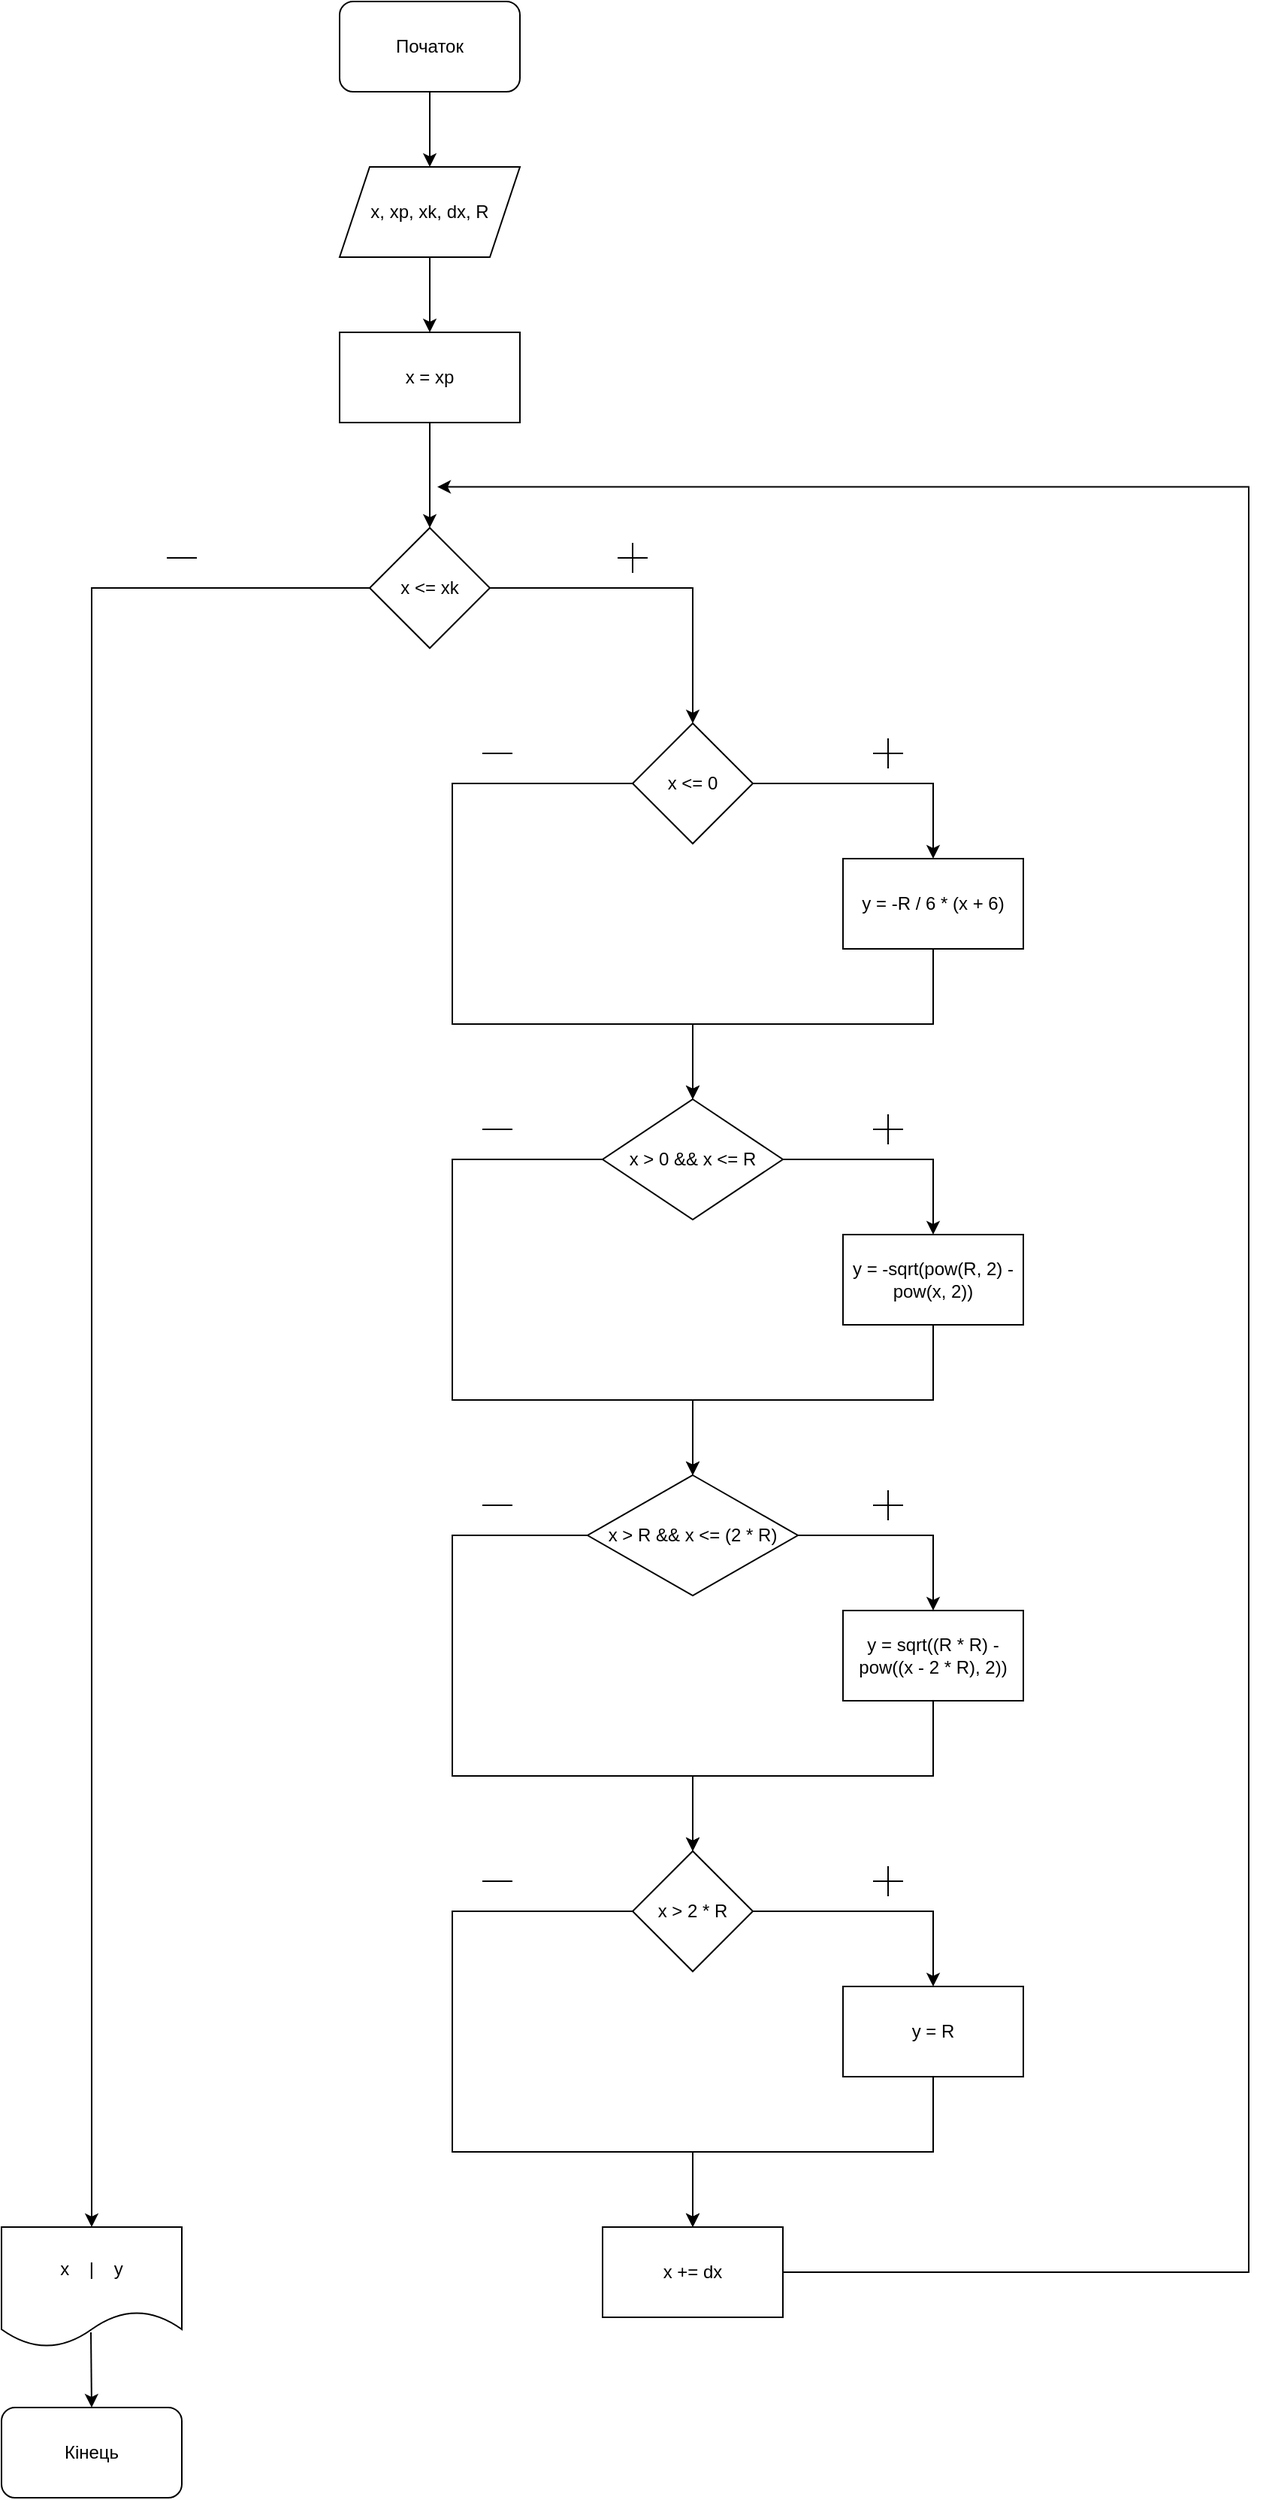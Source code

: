 <mxfile version="13.9.9" type="device"><diagram id="l5CG4ZGbcxzccySwOIJy" name="Page-1"><mxGraphModel dx="1038" dy="607" grid="1" gridSize="10" guides="1" tooltips="1" connect="1" arrows="1" fold="1" page="1" pageScale="1" pageWidth="850" pageHeight="1100" math="0" shadow="0"><root><mxCell id="0"/><mxCell id="1" parent="0"/><mxCell id="-8jKBAcxdzrsIn7k959f-3" style="edgeStyle=orthogonalEdgeStyle;rounded=0;orthogonalLoop=1;jettySize=auto;html=1;exitX=0.5;exitY=1;exitDx=0;exitDy=0;entryX=0.5;entryY=0;entryDx=0;entryDy=0;" edge="1" parent="1" source="-8jKBAcxdzrsIn7k959f-1" target="-8jKBAcxdzrsIn7k959f-2"><mxGeometry relative="1" as="geometry"/></mxCell><mxCell id="-8jKBAcxdzrsIn7k959f-1" value="Початок" style="rounded=1;whiteSpace=wrap;html=1;" vertex="1" parent="1"><mxGeometry x="235" width="120" height="60" as="geometry"/></mxCell><mxCell id="-8jKBAcxdzrsIn7k959f-5" value="" style="edgeStyle=orthogonalEdgeStyle;rounded=0;orthogonalLoop=1;jettySize=auto;html=1;" edge="1" parent="1" source="-8jKBAcxdzrsIn7k959f-2" target="-8jKBAcxdzrsIn7k959f-4"><mxGeometry relative="1" as="geometry"/></mxCell><mxCell id="-8jKBAcxdzrsIn7k959f-2" value="x, xp, xk, dx, R" style="shape=parallelogram;perimeter=parallelogramPerimeter;whiteSpace=wrap;html=1;fixedSize=1;" vertex="1" parent="1"><mxGeometry x="235" y="110" width="120" height="60" as="geometry"/></mxCell><mxCell id="-8jKBAcxdzrsIn7k959f-7" value="" style="edgeStyle=orthogonalEdgeStyle;rounded=0;orthogonalLoop=1;jettySize=auto;html=1;" edge="1" parent="1" source="-8jKBAcxdzrsIn7k959f-4" target="-8jKBAcxdzrsIn7k959f-6"><mxGeometry relative="1" as="geometry"/></mxCell><mxCell id="-8jKBAcxdzrsIn7k959f-4" value="x = xp" style="whiteSpace=wrap;html=1;" vertex="1" parent="1"><mxGeometry x="235" y="220" width="120" height="60" as="geometry"/></mxCell><mxCell id="-8jKBAcxdzrsIn7k959f-9" value="" style="edgeStyle=orthogonalEdgeStyle;rounded=0;orthogonalLoop=1;jettySize=auto;html=1;" edge="1" parent="1" source="-8jKBAcxdzrsIn7k959f-6" target="-8jKBAcxdzrsIn7k959f-8"><mxGeometry relative="1" as="geometry"/></mxCell><mxCell id="-8jKBAcxdzrsIn7k959f-48" style="edgeStyle=orthogonalEdgeStyle;rounded=0;orthogonalLoop=1;jettySize=auto;html=1;exitX=0;exitY=0.5;exitDx=0;exitDy=0;" edge="1" parent="1" source="-8jKBAcxdzrsIn7k959f-6" target="-8jKBAcxdzrsIn7k959f-49"><mxGeometry relative="1" as="geometry"><mxPoint x="70" y="1520" as="targetPoint"/></mxGeometry></mxCell><mxCell id="-8jKBAcxdzrsIn7k959f-6" value="x &lt;= xk" style="rhombus;whiteSpace=wrap;html=1;" vertex="1" parent="1"><mxGeometry x="255" y="350" width="80" height="80" as="geometry"/></mxCell><mxCell id="-8jKBAcxdzrsIn7k959f-11" value="" style="edgeStyle=orthogonalEdgeStyle;rounded=0;orthogonalLoop=1;jettySize=auto;html=1;" edge="1" parent="1" source="-8jKBAcxdzrsIn7k959f-8" target="-8jKBAcxdzrsIn7k959f-10"><mxGeometry relative="1" as="geometry"/></mxCell><mxCell id="-8jKBAcxdzrsIn7k959f-17" style="edgeStyle=orthogonalEdgeStyle;rounded=0;orthogonalLoop=1;jettySize=auto;html=1;exitX=0;exitY=0.5;exitDx=0;exitDy=0;entryX=0.5;entryY=0;entryDx=0;entryDy=0;" edge="1" parent="1" source="-8jKBAcxdzrsIn7k959f-8" target="-8jKBAcxdzrsIn7k959f-21"><mxGeometry relative="1" as="geometry"><mxPoint x="470" y="730" as="targetPoint"/><Array as="points"><mxPoint x="310" y="520"/><mxPoint x="310" y="680"/><mxPoint x="470" y="680"/></Array></mxGeometry></mxCell><mxCell id="-8jKBAcxdzrsIn7k959f-8" value="x &lt;= 0" style="rhombus;whiteSpace=wrap;html=1;" vertex="1" parent="1"><mxGeometry x="430" y="480" width="80" height="80" as="geometry"/></mxCell><mxCell id="-8jKBAcxdzrsIn7k959f-15" value="" style="edgeStyle=orthogonalEdgeStyle;rounded=0;orthogonalLoop=1;jettySize=auto;html=1;entryX=0.5;entryY=0;entryDx=0;entryDy=0;" edge="1" parent="1" source="-8jKBAcxdzrsIn7k959f-10" target="-8jKBAcxdzrsIn7k959f-21"><mxGeometry relative="1" as="geometry"><mxPoint x="470" y="730" as="targetPoint"/><Array as="points"><mxPoint x="630" y="680"/><mxPoint x="470" y="680"/></Array></mxGeometry></mxCell><mxCell id="-8jKBAcxdzrsIn7k959f-10" value="y = -R / 6 * (x + 6)" style="whiteSpace=wrap;html=1;" vertex="1" parent="1"><mxGeometry x="570" y="570" width="120" height="60" as="geometry"/></mxCell><mxCell id="-8jKBAcxdzrsIn7k959f-12" value="" style="endArrow=none;html=1;" edge="1" parent="1"><mxGeometry width="50" height="50" relative="1" as="geometry"><mxPoint x="600" y="510" as="sourcePoint"/><mxPoint x="600" y="490" as="targetPoint"/></mxGeometry></mxCell><mxCell id="-8jKBAcxdzrsIn7k959f-13" value="" style="endArrow=none;html=1;" edge="1" parent="1"><mxGeometry width="50" height="50" relative="1" as="geometry"><mxPoint x="590" y="500" as="sourcePoint"/><mxPoint x="610" y="500" as="targetPoint"/></mxGeometry></mxCell><mxCell id="-8jKBAcxdzrsIn7k959f-18" value="" style="endArrow=none;html=1;" edge="1" parent="1"><mxGeometry width="50" height="50" relative="1" as="geometry"><mxPoint x="330" y="500" as="sourcePoint"/><mxPoint x="350" y="500" as="targetPoint"/></mxGeometry></mxCell><mxCell id="-8jKBAcxdzrsIn7k959f-19" value="" style="edgeStyle=orthogonalEdgeStyle;rounded=0;orthogonalLoop=1;jettySize=auto;html=1;" edge="1" source="-8jKBAcxdzrsIn7k959f-21" target="-8jKBAcxdzrsIn7k959f-23" parent="1"><mxGeometry relative="1" as="geometry"/></mxCell><mxCell id="-8jKBAcxdzrsIn7k959f-20" style="edgeStyle=orthogonalEdgeStyle;rounded=0;orthogonalLoop=1;jettySize=auto;html=1;exitX=0;exitY=0.5;exitDx=0;exitDy=0;entryX=0.5;entryY=0;entryDx=0;entryDy=0;" edge="1" source="-8jKBAcxdzrsIn7k959f-21" parent="1" target="-8jKBAcxdzrsIn7k959f-29"><mxGeometry relative="1" as="geometry"><mxPoint x="470" y="980" as="targetPoint"/><Array as="points"><mxPoint x="310" y="770"/><mxPoint x="310" y="930"/><mxPoint x="470" y="930"/></Array></mxGeometry></mxCell><mxCell id="-8jKBAcxdzrsIn7k959f-21" value="x &gt; 0 &amp;&amp; x &lt;= R" style="rhombus;whiteSpace=wrap;html=1;" vertex="1" parent="1"><mxGeometry x="410" y="730" width="120" height="80" as="geometry"/></mxCell><mxCell id="-8jKBAcxdzrsIn7k959f-22" value="" style="edgeStyle=orthogonalEdgeStyle;rounded=0;orthogonalLoop=1;jettySize=auto;html=1;entryX=0.5;entryY=0;entryDx=0;entryDy=0;" edge="1" source="-8jKBAcxdzrsIn7k959f-23" parent="1" target="-8jKBAcxdzrsIn7k959f-29"><mxGeometry relative="1" as="geometry"><mxPoint x="470" y="980" as="targetPoint"/><Array as="points"><mxPoint x="630" y="930"/><mxPoint x="470" y="930"/></Array></mxGeometry></mxCell><mxCell id="-8jKBAcxdzrsIn7k959f-23" value="y = -sqrt(pow(R, 2) - pow(x, 2))" style="whiteSpace=wrap;html=1;" vertex="1" parent="1"><mxGeometry x="570" y="820" width="120" height="60" as="geometry"/></mxCell><mxCell id="-8jKBAcxdzrsIn7k959f-24" value="" style="endArrow=none;html=1;" edge="1" parent="1"><mxGeometry width="50" height="50" relative="1" as="geometry"><mxPoint x="600" y="760" as="sourcePoint"/><mxPoint x="600" y="740" as="targetPoint"/></mxGeometry></mxCell><mxCell id="-8jKBAcxdzrsIn7k959f-25" value="" style="endArrow=none;html=1;" edge="1" parent="1"><mxGeometry width="50" height="50" relative="1" as="geometry"><mxPoint x="590" y="750" as="sourcePoint"/><mxPoint x="610" y="750" as="targetPoint"/></mxGeometry></mxCell><mxCell id="-8jKBAcxdzrsIn7k959f-26" value="" style="endArrow=none;html=1;" edge="1" parent="1"><mxGeometry width="50" height="50" relative="1" as="geometry"><mxPoint x="330" y="750" as="sourcePoint"/><mxPoint x="350" y="750" as="targetPoint"/></mxGeometry></mxCell><mxCell id="-8jKBAcxdzrsIn7k959f-27" value="" style="edgeStyle=orthogonalEdgeStyle;rounded=0;orthogonalLoop=1;jettySize=auto;html=1;" edge="1" source="-8jKBAcxdzrsIn7k959f-29" target="-8jKBAcxdzrsIn7k959f-31" parent="1"><mxGeometry relative="1" as="geometry"/></mxCell><mxCell id="-8jKBAcxdzrsIn7k959f-28" style="edgeStyle=orthogonalEdgeStyle;rounded=0;orthogonalLoop=1;jettySize=auto;html=1;exitX=0;exitY=0.5;exitDx=0;exitDy=0;entryX=0.5;entryY=0;entryDx=0;entryDy=0;entryPerimeter=0;" edge="1" source="-8jKBAcxdzrsIn7k959f-29" parent="1" target="-8jKBAcxdzrsIn7k959f-37"><mxGeometry relative="1" as="geometry"><mxPoint x="470" y="1230" as="targetPoint"/><Array as="points"><mxPoint x="310" y="1020"/><mxPoint x="310" y="1180"/><mxPoint x="470" y="1180"/></Array></mxGeometry></mxCell><mxCell id="-8jKBAcxdzrsIn7k959f-29" value="x &gt; R &amp;&amp; x &lt;= (2 * R)" style="rhombus;whiteSpace=wrap;html=1;" vertex="1" parent="1"><mxGeometry x="400" y="980" width="140" height="80" as="geometry"/></mxCell><mxCell id="-8jKBAcxdzrsIn7k959f-30" value="" style="edgeStyle=orthogonalEdgeStyle;rounded=0;orthogonalLoop=1;jettySize=auto;html=1;entryX=0.5;entryY=0;entryDx=0;entryDy=0;" edge="1" source="-8jKBAcxdzrsIn7k959f-31" parent="1" target="-8jKBAcxdzrsIn7k959f-37"><mxGeometry relative="1" as="geometry"><mxPoint x="470" y="1230" as="targetPoint"/><Array as="points"><mxPoint x="630" y="1180"/><mxPoint x="470" y="1180"/></Array></mxGeometry></mxCell><mxCell id="-8jKBAcxdzrsIn7k959f-31" value="y = sqrt((R * R) - pow((x - 2 * R), 2))" style="whiteSpace=wrap;html=1;" vertex="1" parent="1"><mxGeometry x="570" y="1070" width="120" height="60" as="geometry"/></mxCell><mxCell id="-8jKBAcxdzrsIn7k959f-32" value="" style="endArrow=none;html=1;" edge="1" parent="1"><mxGeometry width="50" height="50" relative="1" as="geometry"><mxPoint x="600" y="1010" as="sourcePoint"/><mxPoint x="600" y="990" as="targetPoint"/></mxGeometry></mxCell><mxCell id="-8jKBAcxdzrsIn7k959f-33" value="" style="endArrow=none;html=1;" edge="1" parent="1"><mxGeometry width="50" height="50" relative="1" as="geometry"><mxPoint x="590" y="1000" as="sourcePoint"/><mxPoint x="610" y="1000" as="targetPoint"/></mxGeometry></mxCell><mxCell id="-8jKBAcxdzrsIn7k959f-34" value="" style="endArrow=none;html=1;" edge="1" parent="1"><mxGeometry width="50" height="50" relative="1" as="geometry"><mxPoint x="330" y="1000" as="sourcePoint"/><mxPoint x="350" y="1000" as="targetPoint"/></mxGeometry></mxCell><mxCell id="-8jKBAcxdzrsIn7k959f-35" value="" style="edgeStyle=orthogonalEdgeStyle;rounded=0;orthogonalLoop=1;jettySize=auto;html=1;" edge="1" source="-8jKBAcxdzrsIn7k959f-37" target="-8jKBAcxdzrsIn7k959f-39" parent="1"><mxGeometry relative="1" as="geometry"/></mxCell><mxCell id="-8jKBAcxdzrsIn7k959f-36" style="edgeStyle=orthogonalEdgeStyle;rounded=0;orthogonalLoop=1;jettySize=auto;html=1;exitX=0;exitY=0.5;exitDx=0;exitDy=0;entryX=0.5;entryY=0;entryDx=0;entryDy=0;" edge="1" source="-8jKBAcxdzrsIn7k959f-37" parent="1" target="-8jKBAcxdzrsIn7k959f-44"><mxGeometry relative="1" as="geometry"><mxPoint x="470" y="1480" as="targetPoint"/><Array as="points"><mxPoint x="310" y="1270"/><mxPoint x="310" y="1430"/><mxPoint x="470" y="1430"/></Array></mxGeometry></mxCell><mxCell id="-8jKBAcxdzrsIn7k959f-37" value="x &gt; 2 * R" style="rhombus;whiteSpace=wrap;html=1;" vertex="1" parent="1"><mxGeometry x="430" y="1230" width="80" height="80" as="geometry"/></mxCell><mxCell id="-8jKBAcxdzrsIn7k959f-38" value="" style="edgeStyle=orthogonalEdgeStyle;rounded=0;orthogonalLoop=1;jettySize=auto;html=1;entryX=0.5;entryY=0;entryDx=0;entryDy=0;" edge="1" source="-8jKBAcxdzrsIn7k959f-39" parent="1" target="-8jKBAcxdzrsIn7k959f-44"><mxGeometry relative="1" as="geometry"><mxPoint x="470" y="1480" as="targetPoint"/><Array as="points"><mxPoint x="630" y="1430"/><mxPoint x="470" y="1430"/></Array></mxGeometry></mxCell><mxCell id="-8jKBAcxdzrsIn7k959f-39" value="y = R" style="whiteSpace=wrap;html=1;" vertex="1" parent="1"><mxGeometry x="570" y="1320" width="120" height="60" as="geometry"/></mxCell><mxCell id="-8jKBAcxdzrsIn7k959f-40" value="" style="endArrow=none;html=1;" edge="1" parent="1"><mxGeometry width="50" height="50" relative="1" as="geometry"><mxPoint x="600" y="1260" as="sourcePoint"/><mxPoint x="600" y="1240" as="targetPoint"/></mxGeometry></mxCell><mxCell id="-8jKBAcxdzrsIn7k959f-41" value="" style="endArrow=none;html=1;" edge="1" parent="1"><mxGeometry width="50" height="50" relative="1" as="geometry"><mxPoint x="590" y="1250" as="sourcePoint"/><mxPoint x="610" y="1250" as="targetPoint"/></mxGeometry></mxCell><mxCell id="-8jKBAcxdzrsIn7k959f-42" value="" style="endArrow=none;html=1;" edge="1" parent="1"><mxGeometry width="50" height="50" relative="1" as="geometry"><mxPoint x="330" y="1250" as="sourcePoint"/><mxPoint x="350" y="1250" as="targetPoint"/></mxGeometry></mxCell><mxCell id="-8jKBAcxdzrsIn7k959f-45" style="edgeStyle=orthogonalEdgeStyle;rounded=0;orthogonalLoop=1;jettySize=auto;html=1;exitX=1;exitY=0.5;exitDx=0;exitDy=0;" edge="1" parent="1" source="-8jKBAcxdzrsIn7k959f-44"><mxGeometry relative="1" as="geometry"><mxPoint x="300" y="322.8" as="targetPoint"/><Array as="points"><mxPoint x="840" y="1510"/><mxPoint x="840" y="323"/></Array></mxGeometry></mxCell><mxCell id="-8jKBAcxdzrsIn7k959f-44" value="x += dx" style="whiteSpace=wrap;html=1;" vertex="1" parent="1"><mxGeometry x="410" y="1480" width="120" height="60" as="geometry"/></mxCell><mxCell id="-8jKBAcxdzrsIn7k959f-46" value="" style="endArrow=none;html=1;" edge="1" parent="1"><mxGeometry width="50" height="50" relative="1" as="geometry"><mxPoint x="430" y="380" as="sourcePoint"/><mxPoint x="430" y="360" as="targetPoint"/></mxGeometry></mxCell><mxCell id="-8jKBAcxdzrsIn7k959f-47" value="" style="endArrow=none;html=1;" edge="1" parent="1"><mxGeometry width="50" height="50" relative="1" as="geometry"><mxPoint x="420" y="370" as="sourcePoint"/><mxPoint x="440" y="370" as="targetPoint"/></mxGeometry></mxCell><mxCell id="-8jKBAcxdzrsIn7k959f-49" value="x&amp;nbsp; &amp;nbsp; |&amp;nbsp; &amp;nbsp; y" style="shape=document;whiteSpace=wrap;html=1;boundedLbl=1;" vertex="1" parent="1"><mxGeometry x="10" y="1480" width="120" height="80" as="geometry"/></mxCell><mxCell id="-8jKBAcxdzrsIn7k959f-50" value="" style="endArrow=none;html=1;" edge="1" parent="1"><mxGeometry width="50" height="50" relative="1" as="geometry"><mxPoint x="120" y="370" as="sourcePoint"/><mxPoint x="140" y="370" as="targetPoint"/></mxGeometry></mxCell><mxCell id="-8jKBAcxdzrsIn7k959f-51" value="" style="endArrow=classic;html=1;entryX=0.5;entryY=0;entryDx=0;entryDy=0;" edge="1" parent="1" target="-8jKBAcxdzrsIn7k959f-52"><mxGeometry width="50" height="50" relative="1" as="geometry"><mxPoint x="69.5" y="1550" as="sourcePoint"/><mxPoint x="69.5" y="1600" as="targetPoint"/></mxGeometry></mxCell><mxCell id="-8jKBAcxdzrsIn7k959f-52" value="Кінець" style="rounded=1;whiteSpace=wrap;html=1;" vertex="1" parent="1"><mxGeometry x="10" y="1600" width="120" height="60" as="geometry"/></mxCell></root></mxGraphModel></diagram></mxfile>